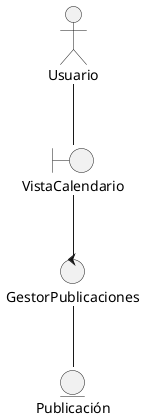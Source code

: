 @startuml Consultar Calendario
actor Usuario

boundary "VistaCalendario" as V
control "GestorPublicaciones" as C
entity "Publicación" as E

Usuario -- V
V -- C
C -- E

@enduml